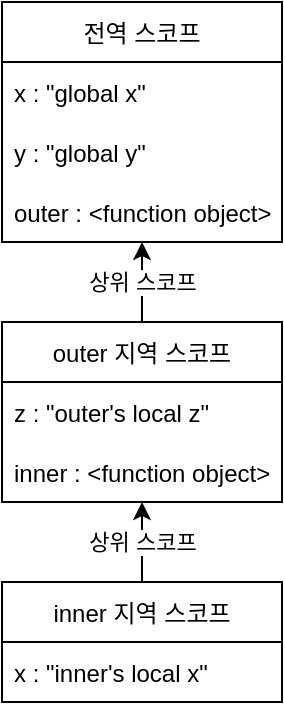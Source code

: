 <mxfile version="18.0.1" type="device"><diagram id="_wDC-Pfql3PPRsCw8vGs" name="페이지-1"><mxGraphModel dx="286" dy="340" grid="1" gridSize="10" guides="1" tooltips="1" connect="1" arrows="1" fold="1" page="1" pageScale="1" pageWidth="827" pageHeight="1169" math="0" shadow="0"><root><mxCell id="0"/><mxCell id="1" parent="0"/><mxCell id="fWxjEAAFbJxuVvwd472a-1" value="inner 지역 스코프" style="swimlane;fontStyle=0;childLayout=stackLayout;horizontal=1;startSize=30;horizontalStack=0;resizeParent=1;resizeParentMax=0;resizeLast=0;collapsible=1;marginBottom=0;" vertex="1" parent="1"><mxGeometry x="340" y="360" width="140" height="60" as="geometry"/></mxCell><mxCell id="fWxjEAAFbJxuVvwd472a-2" value="x : &quot;inner's local x&quot;" style="text;strokeColor=none;fillColor=none;align=left;verticalAlign=middle;spacingLeft=4;spacingRight=4;overflow=hidden;points=[[0,0.5],[1,0.5]];portConstraint=eastwest;rotatable=0;" vertex="1" parent="fWxjEAAFbJxuVvwd472a-1"><mxGeometry y="30" width="140" height="30" as="geometry"/></mxCell><mxCell id="fWxjEAAFbJxuVvwd472a-5" value="outer 지역 스코프" style="swimlane;fontStyle=0;childLayout=stackLayout;horizontal=1;startSize=30;horizontalStack=0;resizeParent=1;resizeParentMax=0;resizeLast=0;collapsible=1;marginBottom=0;" vertex="1" parent="1"><mxGeometry x="340" y="230" width="140" height="90" as="geometry"/></mxCell><mxCell id="fWxjEAAFbJxuVvwd472a-6" value="z : &quot;outer's local z&quot;" style="text;strokeColor=none;fillColor=none;align=left;verticalAlign=middle;spacingLeft=4;spacingRight=4;overflow=hidden;points=[[0,0.5],[1,0.5]];portConstraint=eastwest;rotatable=0;" vertex="1" parent="fWxjEAAFbJxuVvwd472a-5"><mxGeometry y="30" width="140" height="30" as="geometry"/></mxCell><mxCell id="fWxjEAAFbJxuVvwd472a-7" value="inner : &lt;function object&gt;" style="text;strokeColor=none;fillColor=none;align=left;verticalAlign=middle;spacingLeft=4;spacingRight=4;overflow=hidden;points=[[0,0.5],[1,0.5]];portConstraint=eastwest;rotatable=0;" vertex="1" parent="fWxjEAAFbJxuVvwd472a-5"><mxGeometry y="60" width="140" height="30" as="geometry"/></mxCell><mxCell id="fWxjEAAFbJxuVvwd472a-9" value="전역 스코프" style="swimlane;fontStyle=0;childLayout=stackLayout;horizontal=1;startSize=30;horizontalStack=0;resizeParent=1;resizeParentMax=0;resizeLast=0;collapsible=1;marginBottom=0;" vertex="1" parent="1"><mxGeometry x="340" y="70" width="140" height="120" as="geometry"/></mxCell><mxCell id="fWxjEAAFbJxuVvwd472a-10" value="x : &quot;global x&quot;" style="text;strokeColor=none;fillColor=none;align=left;verticalAlign=middle;spacingLeft=4;spacingRight=4;overflow=hidden;points=[[0,0.5],[1,0.5]];portConstraint=eastwest;rotatable=0;" vertex="1" parent="fWxjEAAFbJxuVvwd472a-9"><mxGeometry y="30" width="140" height="30" as="geometry"/></mxCell><mxCell id="fWxjEAAFbJxuVvwd472a-11" value="y : &quot;global y&quot;" style="text;strokeColor=none;fillColor=none;align=left;verticalAlign=middle;spacingLeft=4;spacingRight=4;overflow=hidden;points=[[0,0.5],[1,0.5]];portConstraint=eastwest;rotatable=0;" vertex="1" parent="fWxjEAAFbJxuVvwd472a-9"><mxGeometry y="60" width="140" height="30" as="geometry"/></mxCell><mxCell id="fWxjEAAFbJxuVvwd472a-12" value="outer : &lt;function object&gt;" style="text;strokeColor=none;fillColor=none;align=left;verticalAlign=middle;spacingLeft=4;spacingRight=4;overflow=hidden;points=[[0,0.5],[1,0.5]];portConstraint=eastwest;rotatable=0;" vertex="1" parent="fWxjEAAFbJxuVvwd472a-9"><mxGeometry y="90" width="140" height="30" as="geometry"/></mxCell><mxCell id="fWxjEAAFbJxuVvwd472a-13" value="상위 스코프" style="endArrow=classic;html=1;rounded=0;exitX=0.5;exitY=0;exitDx=0;exitDy=0;entryX=0.5;entryY=1;entryDx=0;entryDy=0;entryPerimeter=0;" edge="1" parent="1" source="fWxjEAAFbJxuVvwd472a-5" target="fWxjEAAFbJxuVvwd472a-12"><mxGeometry width="50" height="50" relative="1" as="geometry"><mxPoint x="390" y="220" as="sourcePoint"/><mxPoint x="310" y="200" as="targetPoint"/></mxGeometry></mxCell><mxCell id="fWxjEAAFbJxuVvwd472a-14" value="상위 스코프" style="endArrow=classic;html=1;rounded=0;exitX=0.5;exitY=0;exitDx=0;exitDy=0;entryX=0.5;entryY=1;entryDx=0;entryDy=0;" edge="1" parent="1" source="fWxjEAAFbJxuVvwd472a-1" target="fWxjEAAFbJxuVvwd472a-5"><mxGeometry width="50" height="50" relative="1" as="geometry"><mxPoint x="400" y="260" as="sourcePoint"/><mxPoint x="450" y="210" as="targetPoint"/></mxGeometry></mxCell></root></mxGraphModel></diagram></mxfile>